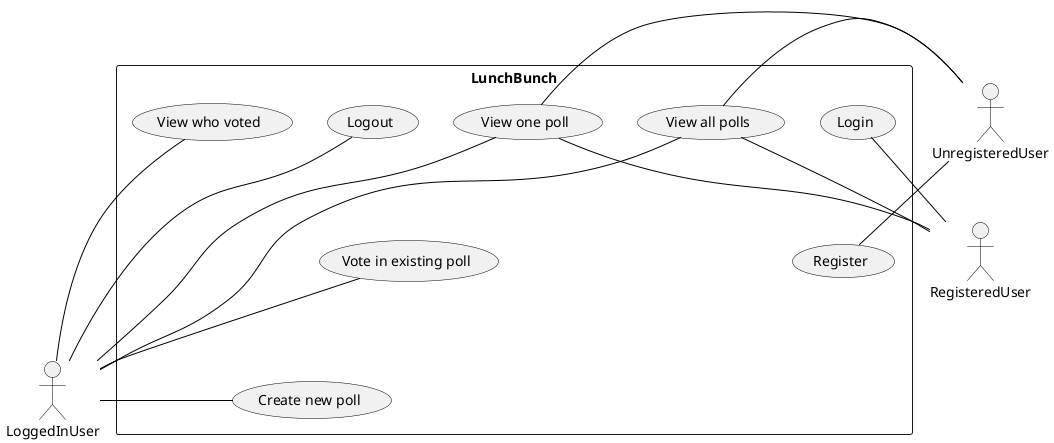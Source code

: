 @startuml

skinparam actorBorderColor Black
skinparam arrowColor Black

'skinparam linetype ortho

skinparam usecase {
    BorderColor Black
    BackgroundColor<< specification >> Strategy
    BackgroundColor<< activity >> Application
}

actor UnregisteredUser as unregUser
actor RegisteredUser as regUser
actor LoggedInUser as logUser

rectangle LunchBunch {
    usecase Register
    usecase Login
    usecase Logout
    (Register)-[hidden]u-(Login)

    usecase "Create new poll"
    usecase "Vote in existing poll"
    usecase "View one poll"
    usecase "View who voted"
    usecase "View all polls"

    (Create new poll)-[hidden]u-(Vote in existing poll)
    (Vote in existing poll)-[hidden]u-(View one poll)
}
:unregUser: -[hidden]- :regUser:

:unregUser: -r- (Register)
:unregUser: -l- (View one poll)
:unregUser: -l- (View all polls)

:regUser: -- (Login)
:regUser: -l- (View one poll)
:regUser: -l- (View all polls)

:logUser: -l- (Logout)
:logUser: -l- (Create new poll)
:logUser: -l- (Vote in existing poll)
:logUser: -l- (View one poll)
:logUser: -l- (View who voted)
:logUser: -l- (View all polls)

@enduml